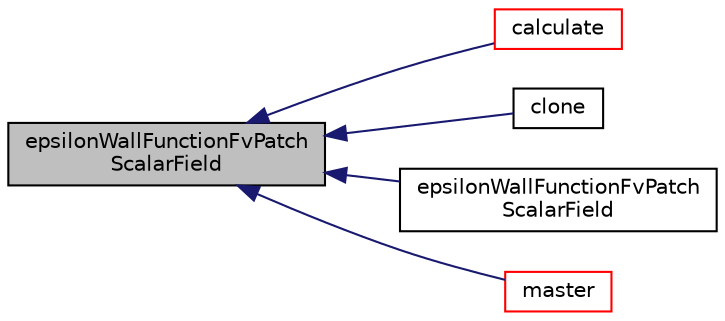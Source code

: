 digraph "epsilonWallFunctionFvPatchScalarField"
{
  bgcolor="transparent";
  edge [fontname="Helvetica",fontsize="10",labelfontname="Helvetica",labelfontsize="10"];
  node [fontname="Helvetica",fontsize="10",shape=record];
  rankdir="LR";
  Node1 [label="epsilonWallFunctionFvPatch\lScalarField",height=0.2,width=0.4,color="black", fillcolor="grey75", style="filled", fontcolor="black"];
  Node1 -> Node2 [dir="back",color="midnightblue",fontsize="10",style="solid",fontname="Helvetica"];
  Node2 [label="calculate",height=0.2,width=0.4,color="red",URL="$a00673.html#a9b10d949afa36a0fe772c66e94719865",tooltip="Calculate the epsilon and G. "];
  Node1 -> Node3 [dir="back",color="midnightblue",fontsize="10",style="solid",fontname="Helvetica"];
  Node3 [label="clone",height=0.2,width=0.4,color="black",URL="$a00673.html#afdeceecb1c75e9ccc98c2f489fe8fa00",tooltip="Construct and return a clone. "];
  Node1 -> Node4 [dir="back",color="midnightblue",fontsize="10",style="solid",fontname="Helvetica"];
  Node4 [label="epsilonWallFunctionFvPatch\lScalarField",height=0.2,width=0.4,color="black",URL="$a00673.html#a92aac00e998906611d093b358ee67ed0",tooltip="Construct by mapping given. "];
  Node1 -> Node5 [dir="back",color="midnightblue",fontsize="10",style="solid",fontname="Helvetica"];
  Node5 [label="master",height=0.2,width=0.4,color="red",URL="$a00673.html#a1f390c9b065a113c4b6c10e7c650648c",tooltip="Return non-const access to the master patch ID. "];
}
